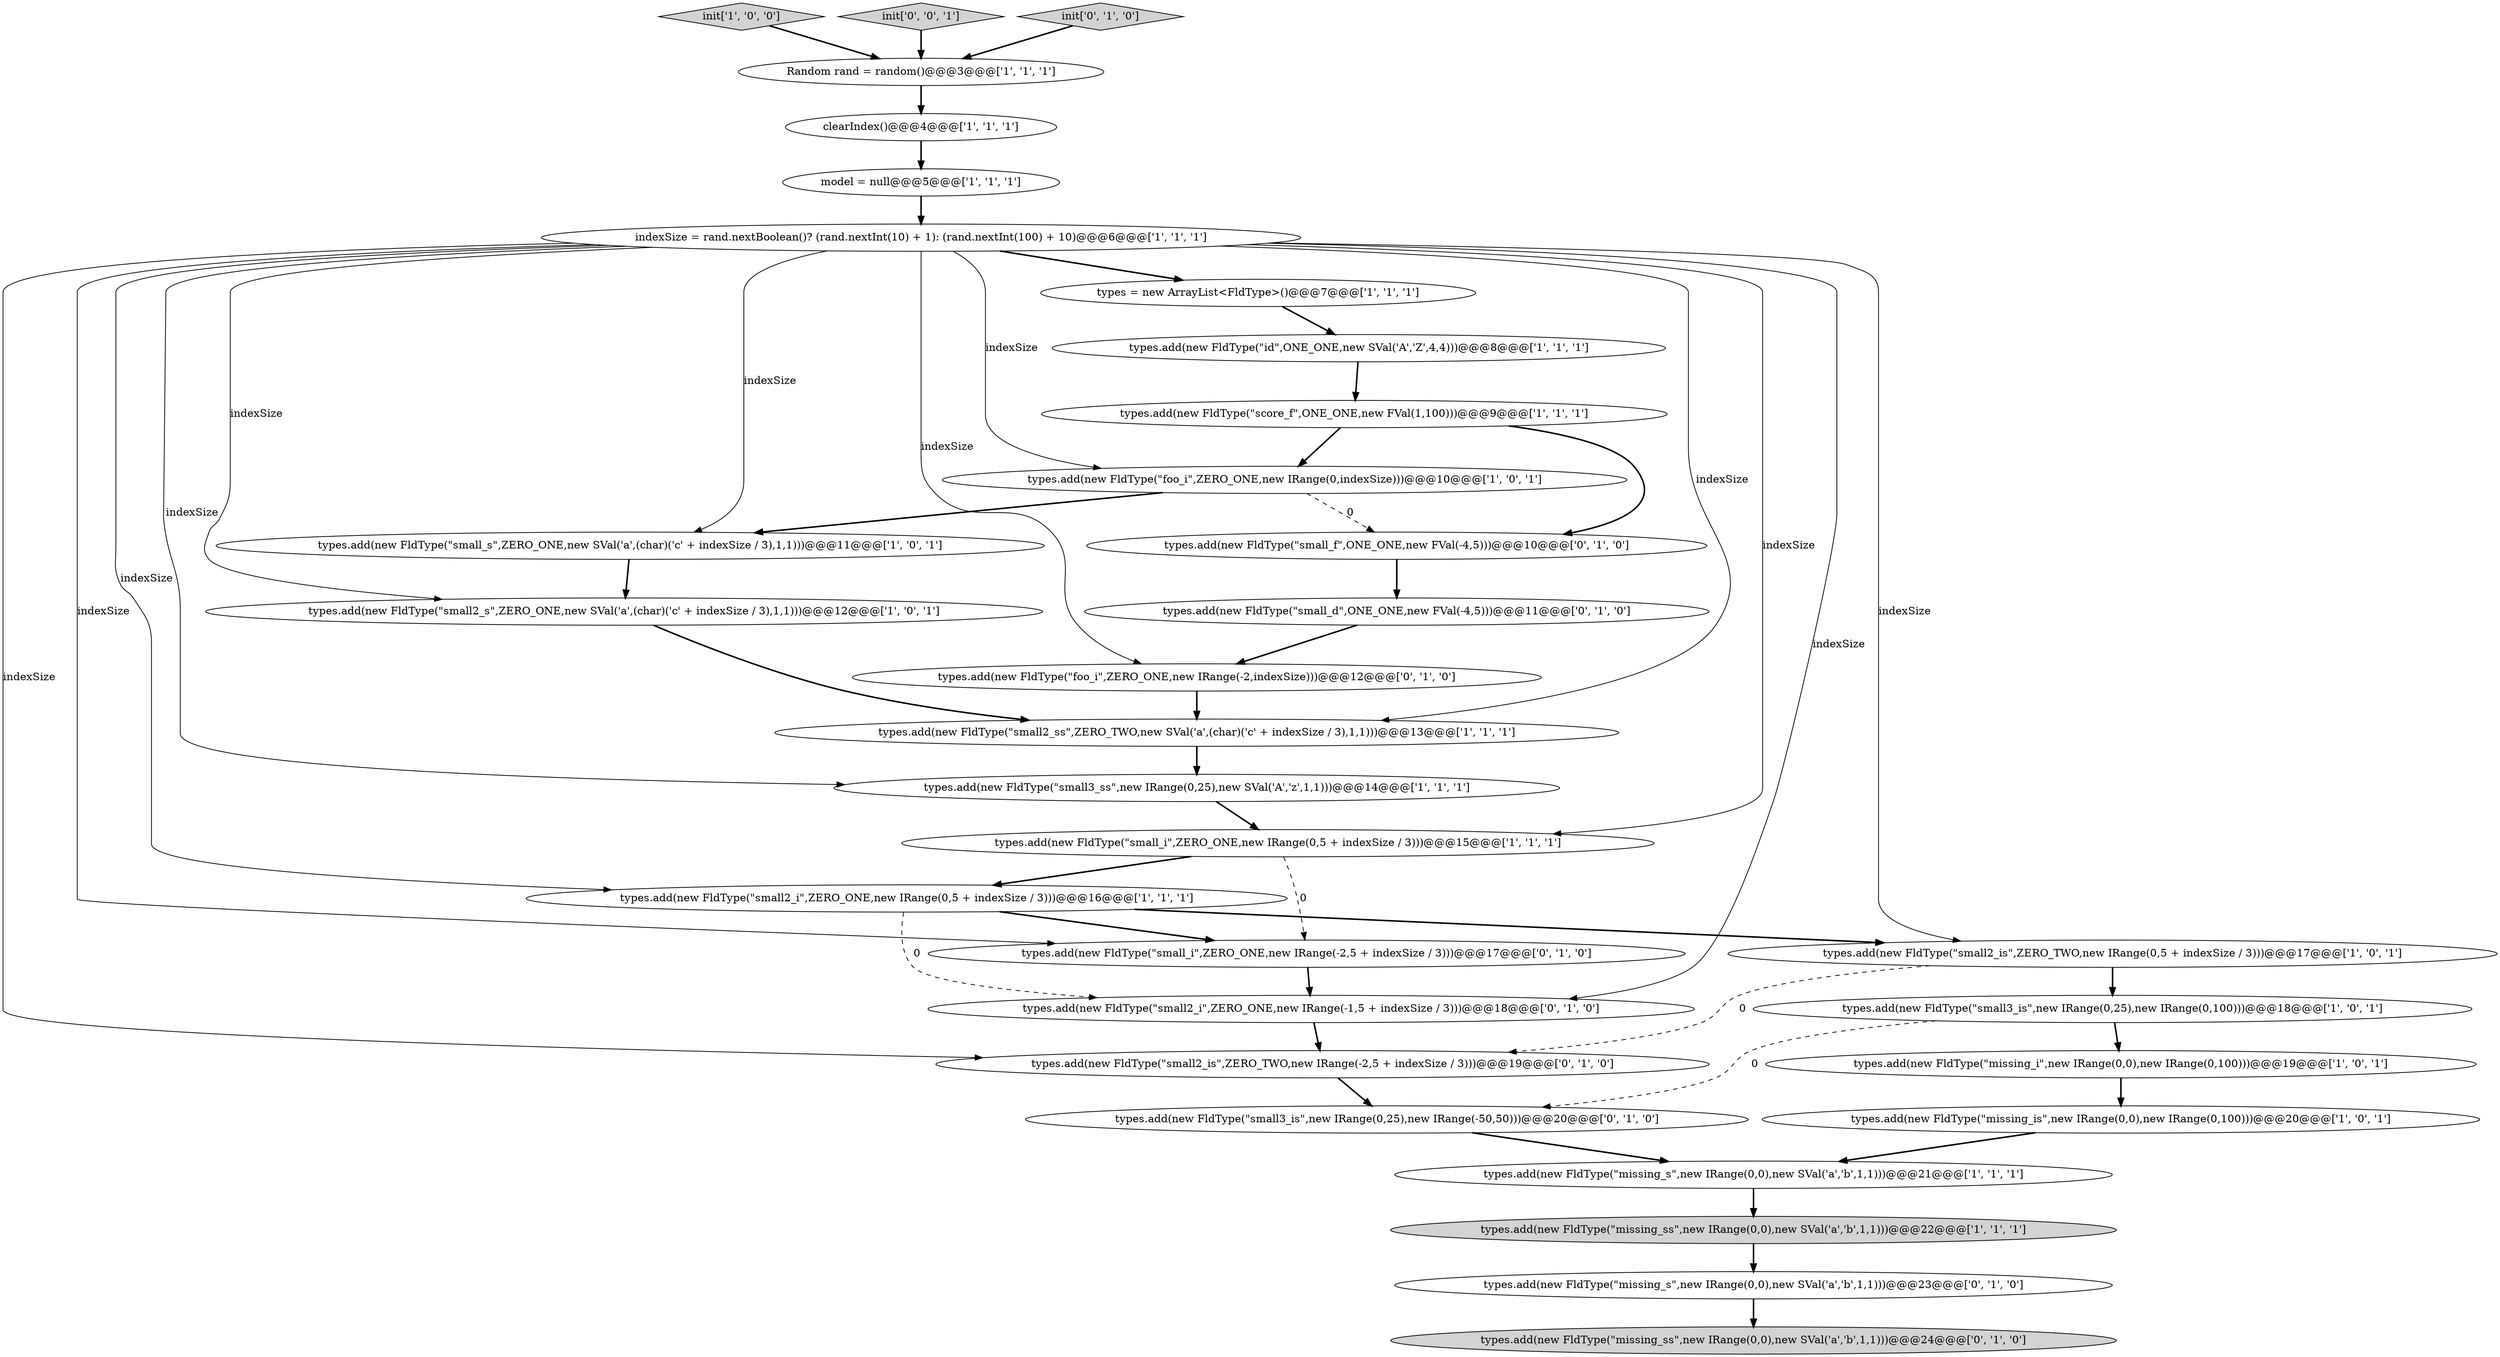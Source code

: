 digraph {
7 [style = filled, label = "Random rand = random()@@@3@@@['1', '1', '1']", fillcolor = white, shape = ellipse image = "AAA0AAABBB1BBB"];
11 [style = filled, label = "types.add(new FldType(\"score_f\",ONE_ONE,new FVal(1,100)))@@@9@@@['1', '1', '1']", fillcolor = white, shape = ellipse image = "AAA0AAABBB1BBB"];
0 [style = filled, label = "model = null@@@5@@@['1', '1', '1']", fillcolor = white, shape = ellipse image = "AAA0AAABBB1BBB"];
2 [style = filled, label = "types.add(new FldType(\"small2_s\",ZERO_ONE,new SVal('a',(char)('c' + indexSize / 3),1,1)))@@@12@@@['1', '0', '1']", fillcolor = white, shape = ellipse image = "AAA0AAABBB1BBB"];
10 [style = filled, label = "types.add(new FldType(\"small2_is\",ZERO_TWO,new IRange(0,5 + indexSize / 3)))@@@17@@@['1', '0', '1']", fillcolor = white, shape = ellipse image = "AAA0AAABBB1BBB"];
3 [style = filled, label = "clearIndex()@@@4@@@['1', '1', '1']", fillcolor = white, shape = ellipse image = "AAA0AAABBB1BBB"];
28 [style = filled, label = "types.add(new FldType(\"small2_i\",ZERO_ONE,new IRange(-1,5 + indexSize / 3)))@@@18@@@['0', '1', '0']", fillcolor = white, shape = ellipse image = "AAA1AAABBB2BBB"];
5 [style = filled, label = "types.add(new FldType(\"small_s\",ZERO_ONE,new SVal('a',(char)('c' + indexSize / 3),1,1)))@@@11@@@['1', '0', '1']", fillcolor = white, shape = ellipse image = "AAA0AAABBB1BBB"];
22 [style = filled, label = "types.add(new FldType(\"small_f\",ONE_ONE,new FVal(-4,5)))@@@10@@@['0', '1', '0']", fillcolor = white, shape = ellipse image = "AAA1AAABBB2BBB"];
23 [style = filled, label = "types.add(new FldType(\"foo_i\",ZERO_ONE,new IRange(-2,indexSize)))@@@12@@@['0', '1', '0']", fillcolor = white, shape = ellipse image = "AAA1AAABBB2BBB"];
19 [style = filled, label = "types = new ArrayList<FldType>()@@@7@@@['1', '1', '1']", fillcolor = white, shape = ellipse image = "AAA0AAABBB1BBB"];
12 [style = filled, label = "types.add(new FldType(\"missing_ss\",new IRange(0,0),new SVal('a','b',1,1)))@@@22@@@['1', '1', '1']", fillcolor = lightgray, shape = ellipse image = "AAA0AAABBB1BBB"];
29 [style = filled, label = "types.add(new FldType(\"small_d\",ONE_ONE,new FVal(-4,5)))@@@11@@@['0', '1', '0']", fillcolor = white, shape = ellipse image = "AAA1AAABBB2BBB"];
9 [style = filled, label = "types.add(new FldType(\"id\",ONE_ONE,new SVal('A','Z',4,4)))@@@8@@@['1', '1', '1']", fillcolor = white, shape = ellipse image = "AAA0AAABBB1BBB"];
1 [style = filled, label = "types.add(new FldType(\"missing_i\",new IRange(0,0),new IRange(0,100)))@@@19@@@['1', '0', '1']", fillcolor = white, shape = ellipse image = "AAA0AAABBB1BBB"];
17 [style = filled, label = "types.add(new FldType(\"missing_is\",new IRange(0,0),new IRange(0,100)))@@@20@@@['1', '0', '1']", fillcolor = white, shape = ellipse image = "AAA0AAABBB1BBB"];
6 [style = filled, label = "types.add(new FldType(\"small3_ss\",new IRange(0,25),new SVal('A','z',1,1)))@@@14@@@['1', '1', '1']", fillcolor = white, shape = ellipse image = "AAA0AAABBB1BBB"];
13 [style = filled, label = "init['1', '0', '0']", fillcolor = lightgray, shape = diamond image = "AAA0AAABBB1BBB"];
16 [style = filled, label = "types.add(new FldType(\"small2_ss\",ZERO_TWO,new SVal('a',(char)('c' + indexSize / 3),1,1)))@@@13@@@['1', '1', '1']", fillcolor = white, shape = ellipse image = "AAA0AAABBB1BBB"];
18 [style = filled, label = "types.add(new FldType(\"small2_i\",ZERO_ONE,new IRange(0,5 + indexSize / 3)))@@@16@@@['1', '1', '1']", fillcolor = white, shape = ellipse image = "AAA0AAABBB1BBB"];
15 [style = filled, label = "types.add(new FldType(\"small_i\",ZERO_ONE,new IRange(0,5 + indexSize / 3)))@@@15@@@['1', '1', '1']", fillcolor = white, shape = ellipse image = "AAA0AAABBB1BBB"];
27 [style = filled, label = "types.add(new FldType(\"missing_ss\",new IRange(0,0),new SVal('a','b',1,1)))@@@24@@@['0', '1', '0']", fillcolor = lightgray, shape = ellipse image = "AAA0AAABBB2BBB"];
31 [style = filled, label = "init['0', '0', '1']", fillcolor = lightgray, shape = diamond image = "AAA0AAABBB3BBB"];
4 [style = filled, label = "indexSize = rand.nextBoolean()? (rand.nextInt(10) + 1): (rand.nextInt(100) + 10)@@@6@@@['1', '1', '1']", fillcolor = white, shape = ellipse image = "AAA0AAABBB1BBB"];
24 [style = filled, label = "types.add(new FldType(\"missing_s\",new IRange(0,0),new SVal('a','b',1,1)))@@@23@@@['0', '1', '0']", fillcolor = white, shape = ellipse image = "AAA0AAABBB2BBB"];
26 [style = filled, label = "types.add(new FldType(\"small_i\",ZERO_ONE,new IRange(-2,5 + indexSize / 3)))@@@17@@@['0', '1', '0']", fillcolor = white, shape = ellipse image = "AAA1AAABBB2BBB"];
21 [style = filled, label = "types.add(new FldType(\"small3_is\",new IRange(0,25),new IRange(-50,50)))@@@20@@@['0', '1', '0']", fillcolor = white, shape = ellipse image = "AAA1AAABBB2BBB"];
25 [style = filled, label = "types.add(new FldType(\"small2_is\",ZERO_TWO,new IRange(-2,5 + indexSize / 3)))@@@19@@@['0', '1', '0']", fillcolor = white, shape = ellipse image = "AAA1AAABBB2BBB"];
30 [style = filled, label = "init['0', '1', '0']", fillcolor = lightgray, shape = diamond image = "AAA0AAABBB2BBB"];
20 [style = filled, label = "types.add(new FldType(\"small3_is\",new IRange(0,25),new IRange(0,100)))@@@18@@@['1', '0', '1']", fillcolor = white, shape = ellipse image = "AAA0AAABBB1BBB"];
8 [style = filled, label = "types.add(new FldType(\"foo_i\",ZERO_ONE,new IRange(0,indexSize)))@@@10@@@['1', '0', '1']", fillcolor = white, shape = ellipse image = "AAA0AAABBB1BBB"];
14 [style = filled, label = "types.add(new FldType(\"missing_s\",new IRange(0,0),new SVal('a','b',1,1)))@@@21@@@['1', '1', '1']", fillcolor = white, shape = ellipse image = "AAA0AAABBB1BBB"];
5->2 [style = bold, label=""];
4->15 [style = solid, label="indexSize"];
22->29 [style = bold, label=""];
11->22 [style = bold, label=""];
4->26 [style = solid, label="indexSize"];
21->14 [style = bold, label=""];
13->7 [style = bold, label=""];
0->4 [style = bold, label=""];
19->9 [style = bold, label=""];
9->11 [style = bold, label=""];
8->5 [style = bold, label=""];
15->18 [style = bold, label=""];
6->15 [style = bold, label=""];
10->25 [style = dashed, label="0"];
20->21 [style = dashed, label="0"];
23->16 [style = bold, label=""];
14->12 [style = bold, label=""];
17->14 [style = bold, label=""];
4->5 [style = solid, label="indexSize"];
18->28 [style = dashed, label="0"];
4->16 [style = solid, label="indexSize"];
18->26 [style = bold, label=""];
12->24 [style = bold, label=""];
20->1 [style = bold, label=""];
4->18 [style = solid, label="indexSize"];
4->28 [style = solid, label="indexSize"];
29->23 [style = bold, label=""];
7->3 [style = bold, label=""];
25->21 [style = bold, label=""];
4->23 [style = solid, label="indexSize"];
4->6 [style = solid, label="indexSize"];
4->2 [style = solid, label="indexSize"];
4->19 [style = bold, label=""];
4->8 [style = solid, label="indexSize"];
11->8 [style = bold, label=""];
30->7 [style = bold, label=""];
3->0 [style = bold, label=""];
18->10 [style = bold, label=""];
1->17 [style = bold, label=""];
16->6 [style = bold, label=""];
4->10 [style = solid, label="indexSize"];
26->28 [style = bold, label=""];
2->16 [style = bold, label=""];
24->27 [style = bold, label=""];
15->26 [style = dashed, label="0"];
28->25 [style = bold, label=""];
4->25 [style = solid, label="indexSize"];
31->7 [style = bold, label=""];
8->22 [style = dashed, label="0"];
10->20 [style = bold, label=""];
}
